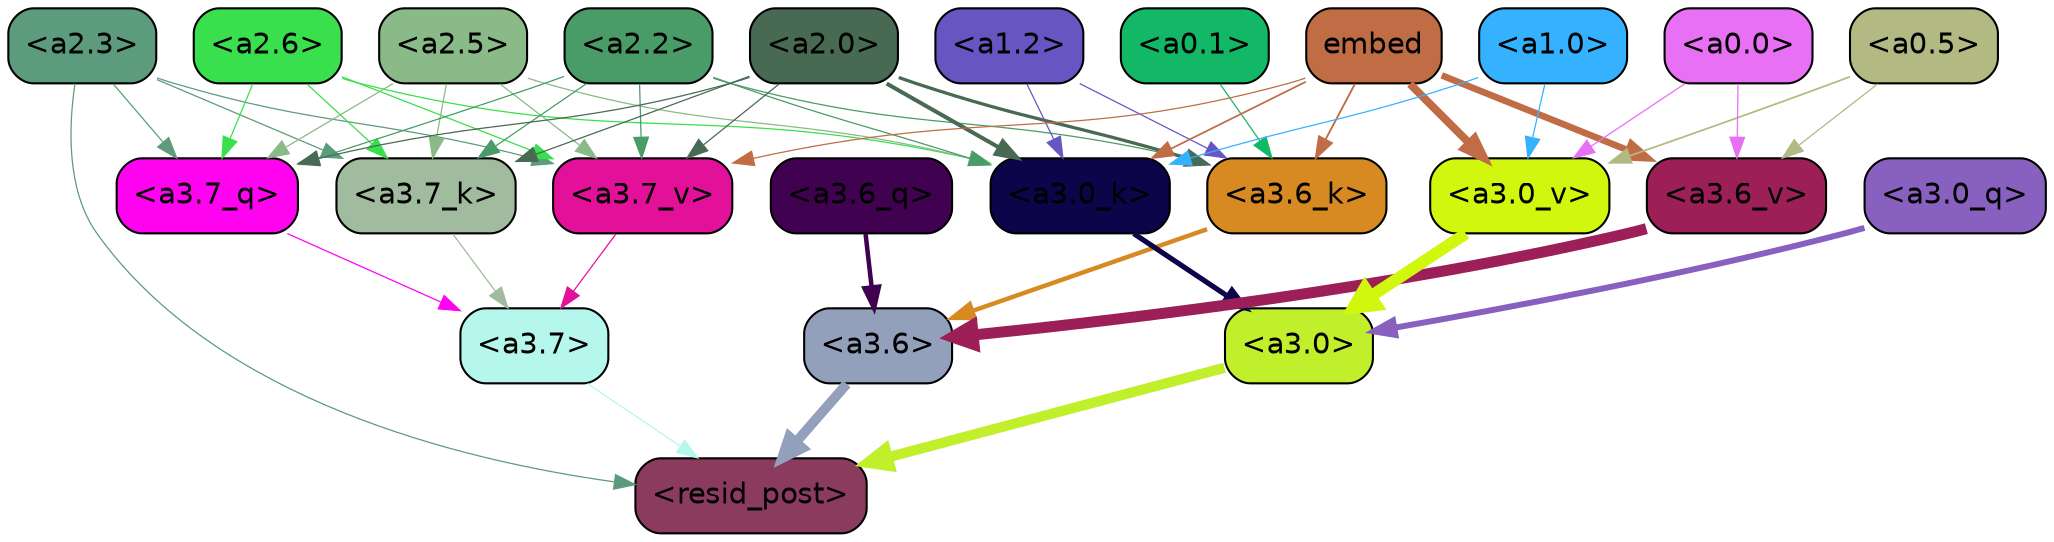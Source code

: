 strict digraph "" {
	graph [bgcolor=transparent,
		layout=dot,
		overlap=false,
		splines=true
	];
	"<a3.7>"	[color=black,
		fillcolor="#b5f7ec",
		fontname=Helvetica,
		shape=box,
		style="filled, rounded"];
	"<resid_post>"	[color=black,
		fillcolor="#8b3c5e",
		fontname=Helvetica,
		shape=box,
		style="filled, rounded"];
	"<a3.7>" -> "<resid_post>"	[color="#b5f7ec",
		penwidth=0.6];
	"<a3.6>"	[color=black,
		fillcolor="#93a0bc",
		fontname=Helvetica,
		shape=box,
		style="filled, rounded"];
	"<a3.6>" -> "<resid_post>"	[color="#93a0bc",
		penwidth=4.751592040061951];
	"<a3.0>"	[color=black,
		fillcolor="#c2ef2c",
		fontname=Helvetica,
		shape=box,
		style="filled, rounded"];
	"<a3.0>" -> "<resid_post>"	[color="#c2ef2c",
		penwidth=4.904066681861877];
	"<a2.3>"	[color=black,
		fillcolor="#5c9c7c",
		fontname=Helvetica,
		shape=box,
		style="filled, rounded"];
	"<a2.3>" -> "<resid_post>"	[color="#5c9c7c",
		penwidth=0.6];
	"<a3.7_q>"	[color=black,
		fillcolor="#ff03f0",
		fontname=Helvetica,
		shape=box,
		style="filled, rounded"];
	"<a2.3>" -> "<a3.7_q>"	[color="#5c9c7c",
		penwidth=0.6];
	"<a3.7_k>"	[color=black,
		fillcolor="#a0bb9d",
		fontname=Helvetica,
		shape=box,
		style="filled, rounded"];
	"<a2.3>" -> "<a3.7_k>"	[color="#5c9c7c",
		penwidth=0.6069068089127541];
	"<a3.7_v>"	[color=black,
		fillcolor="#e3109a",
		fontname=Helvetica,
		shape=box,
		style="filled, rounded"];
	"<a2.3>" -> "<a3.7_v>"	[color="#5c9c7c",
		penwidth=0.6];
	"<a3.7_q>" -> "<a3.7>"	[color="#ff03f0",
		penwidth=0.6];
	"<a3.6_q>"	[color=black,
		fillcolor="#400250",
		fontname=Helvetica,
		shape=box,
		style="filled, rounded"];
	"<a3.6_q>" -> "<a3.6>"	[color="#400250",
		penwidth=2.160832464694977];
	"<a3.0_q>"	[color=black,
		fillcolor="#8860bf",
		fontname=Helvetica,
		shape=box,
		style="filled, rounded"];
	"<a3.0_q>" -> "<a3.0>"	[color="#8860bf",
		penwidth=2.870753765106201];
	"<a3.7_k>" -> "<a3.7>"	[color="#a0bb9d",
		penwidth=0.6];
	"<a3.6_k>"	[color=black,
		fillcolor="#d78922",
		fontname=Helvetica,
		shape=box,
		style="filled, rounded"];
	"<a3.6_k>" -> "<a3.6>"	[color="#d78922",
		penwidth=2.13908451795578];
	"<a3.0_k>"	[color=black,
		fillcolor="#0c0549",
		fontname=Helvetica,
		shape=box,
		style="filled, rounded"];
	"<a3.0_k>" -> "<a3.0>"	[color="#0c0549",
		penwidth=2.520303964614868];
	"<a3.7_v>" -> "<a3.7>"	[color="#e3109a",
		penwidth=0.6];
	"<a3.6_v>"	[color=black,
		fillcolor="#9c2057",
		fontname=Helvetica,
		shape=box,
		style="filled, rounded"];
	"<a3.6_v>" -> "<a3.6>"	[color="#9c2057",
		penwidth=5.297133803367615];
	"<a3.0_v>"	[color=black,
		fillcolor="#d1f70e",
		fontname=Helvetica,
		shape=box,
		style="filled, rounded"];
	"<a3.0_v>" -> "<a3.0>"	[color="#d1f70e",
		penwidth=5.680712580680847];
	"<a2.6>"	[color=black,
		fillcolor="#39df4c",
		fontname=Helvetica,
		shape=box,
		style="filled, rounded"];
	"<a2.6>" -> "<a3.7_q>"	[color="#39df4c",
		penwidth=0.6];
	"<a2.6>" -> "<a3.7_k>"	[color="#39df4c",
		penwidth=0.6];
	"<a2.6>" -> "<a3.0_k>"	[color="#39df4c",
		penwidth=0.6];
	"<a2.6>" -> "<a3.7_v>"	[color="#39df4c",
		penwidth=0.6];
	"<a2.5>"	[color=black,
		fillcolor="#8aba87",
		fontname=Helvetica,
		shape=box,
		style="filled, rounded"];
	"<a2.5>" -> "<a3.7_q>"	[color="#8aba87",
		penwidth=0.6];
	"<a2.5>" -> "<a3.7_k>"	[color="#8aba87",
		penwidth=0.6];
	"<a2.5>" -> "<a3.0_k>"	[color="#8aba87",
		penwidth=0.6];
	"<a2.5>" -> "<a3.7_v>"	[color="#8aba87",
		penwidth=0.6];
	"<a2.2>"	[color=black,
		fillcolor="#499b67",
		fontname=Helvetica,
		shape=box,
		style="filled, rounded"];
	"<a2.2>" -> "<a3.7_q>"	[color="#499b67",
		penwidth=0.6];
	"<a2.2>" -> "<a3.7_k>"	[color="#499b67",
		penwidth=0.6];
	"<a2.2>" -> "<a3.6_k>"	[color="#499b67",
		penwidth=0.6];
	"<a2.2>" -> "<a3.0_k>"	[color="#499b67",
		penwidth=0.6];
	"<a2.2>" -> "<a3.7_v>"	[color="#499b67",
		penwidth=0.6];
	"<a2.0>"	[color=black,
		fillcolor="#486a53",
		fontname=Helvetica,
		shape=box,
		style="filled, rounded"];
	"<a2.0>" -> "<a3.7_q>"	[color="#486a53",
		penwidth=0.6];
	"<a2.0>" -> "<a3.7_k>"	[color="#486a53",
		penwidth=0.6];
	"<a2.0>" -> "<a3.6_k>"	[color="#486a53",
		penwidth=1.564806342124939];
	"<a2.0>" -> "<a3.0_k>"	[color="#486a53",
		penwidth=1.9353990852832794];
	"<a2.0>" -> "<a3.7_v>"	[color="#486a53",
		penwidth=0.6];
	"<a1.2>"	[color=black,
		fillcolor="#6755c2",
		fontname=Helvetica,
		shape=box,
		style="filled, rounded"];
	"<a1.2>" -> "<a3.6_k>"	[color="#6755c2",
		penwidth=0.6];
	"<a1.2>" -> "<a3.0_k>"	[color="#6755c2",
		penwidth=0.6];
	"<a0.1>"	[color=black,
		fillcolor="#12b865",
		fontname=Helvetica,
		shape=box,
		style="filled, rounded"];
	"<a0.1>" -> "<a3.6_k>"	[color="#12b865",
		penwidth=0.6];
	embed	[color=black,
		fillcolor="#c06c44",
		fontname=Helvetica,
		shape=box,
		style="filled, rounded"];
	embed -> "<a3.6_k>"	[color="#c06c44",
		penwidth=0.8915999233722687];
	embed -> "<a3.0_k>"	[color="#c06c44",
		penwidth=0.832088902592659];
	embed -> "<a3.7_v>"	[color="#c06c44",
		penwidth=0.6];
	embed -> "<a3.6_v>"	[color="#c06c44",
		penwidth=3.1840110421180725];
	embed -> "<a3.0_v>"	[color="#c06c44",
		penwidth=3.8132747188210487];
	"<a1.0>"	[color=black,
		fillcolor="#34b2ff",
		fontname=Helvetica,
		shape=box,
		style="filled, rounded"];
	"<a1.0>" -> "<a3.0_k>"	[color="#34b2ff",
		penwidth=0.6];
	"<a1.0>" -> "<a3.0_v>"	[color="#34b2ff",
		penwidth=0.6];
	"<a0.5>"	[color=black,
		fillcolor="#b2b982",
		fontname=Helvetica,
		shape=box,
		style="filled, rounded"];
	"<a0.5>" -> "<a3.6_v>"	[color="#b2b982",
		penwidth=0.6];
	"<a0.5>" -> "<a3.0_v>"	[color="#b2b982",
		penwidth=0.8331108838319778];
	"<a0.0>"	[color=black,
		fillcolor="#e770f5",
		fontname=Helvetica,
		shape=box,
		style="filled, rounded"];
	"<a0.0>" -> "<a3.6_v>"	[color="#e770f5",
		penwidth=0.6];
	"<a0.0>" -> "<a3.0_v>"	[color="#e770f5",
		penwidth=0.6];
}
